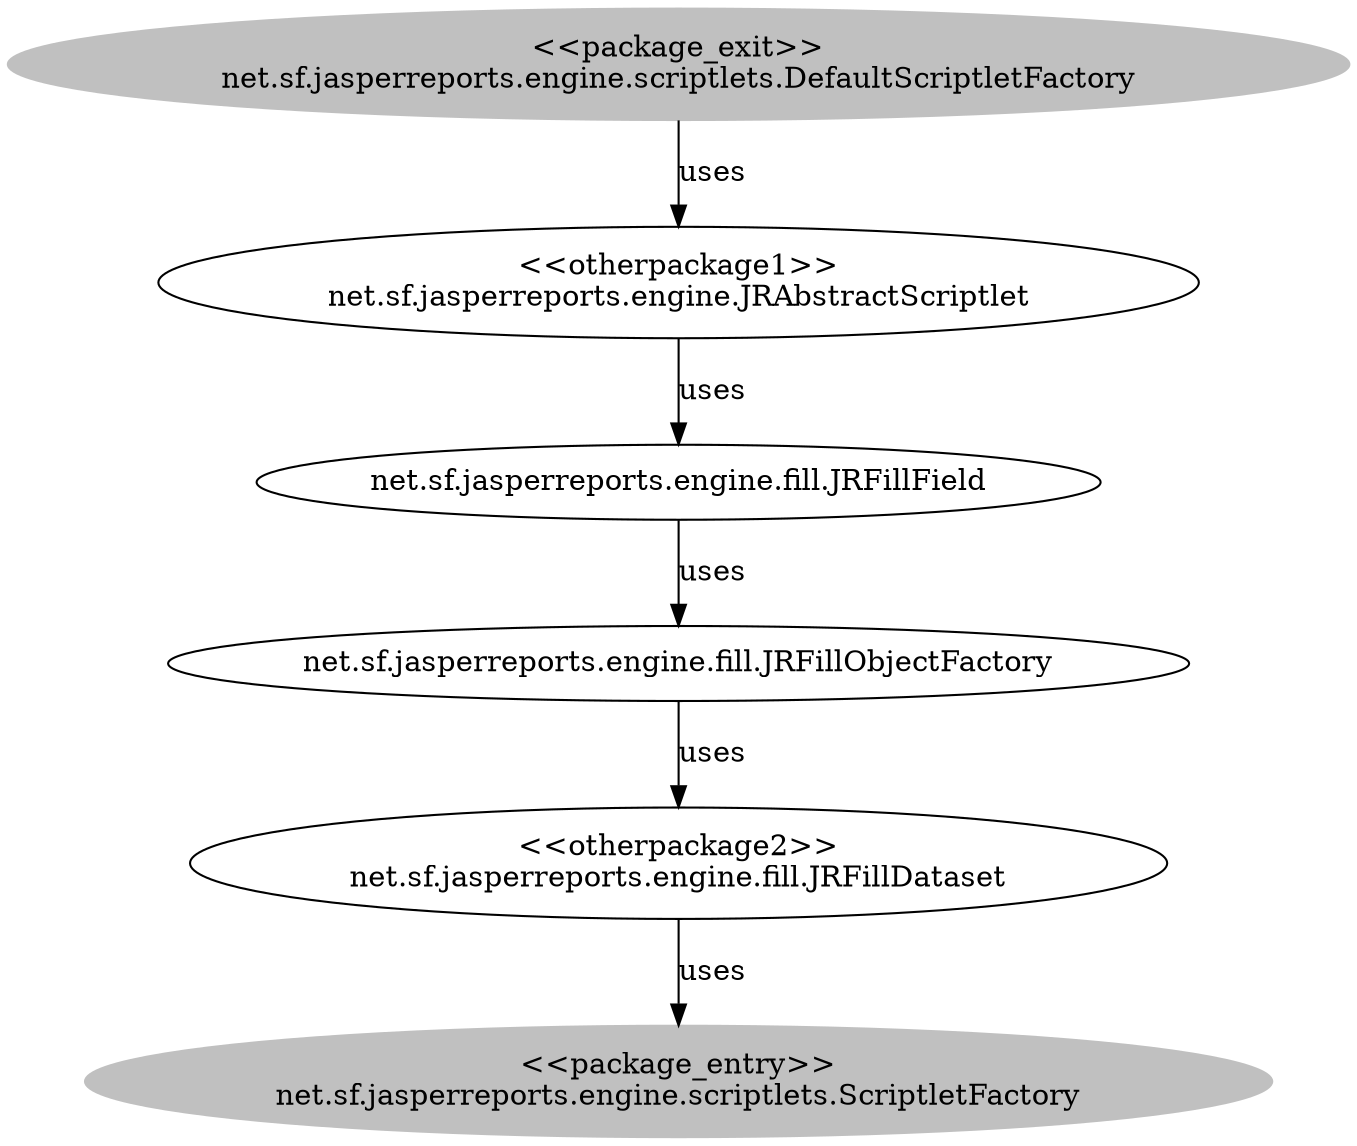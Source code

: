 digraph cd {
	net_sf_jasperreports_engine_scriptlets_DefaultScriptletFactory [label="<<package_exit>>
net.sf.jasperreports.engine.scriptlets.DefaultScriptletFactory",style=filled,color="grey"];
	net_sf_jasperreports_engine_scriptlets_ScriptletFactory [label="<<package_entry>>
net.sf.jasperreports.engine.scriptlets.ScriptletFactory",style=filled,color="grey"];
	net_sf_jasperreports_engine_JRAbstractScriptlet [label="<<otherpackage1>>
net.sf.jasperreports.engine.JRAbstractScriptlet"];
	net_sf_jasperreports_engine_fill_JRFillDataset [label="<<otherpackage2>>
net.sf.jasperreports.engine.fill.JRFillDataset"];
	net_sf_jasperreports_engine_fill_JRFillField [label="net.sf.jasperreports.engine.fill.JRFillField"];
	net_sf_jasperreports_engine_fill_JRFillObjectFactory [label="net.sf.jasperreports.engine.fill.JRFillObjectFactory"];
	net_sf_jasperreports_engine_scriptlets_DefaultScriptletFactory -> net_sf_jasperreports_engine_JRAbstractScriptlet [label=uses];
	net_sf_jasperreports_engine_fill_JRFillDataset -> net_sf_jasperreports_engine_scriptlets_ScriptletFactory [label=uses];
	net_sf_jasperreports_engine_JRAbstractScriptlet -> net_sf_jasperreports_engine_fill_JRFillField [label=uses];
	net_sf_jasperreports_engine_fill_JRFillField -> net_sf_jasperreports_engine_fill_JRFillObjectFactory [label=uses];
	net_sf_jasperreports_engine_fill_JRFillObjectFactory -> net_sf_jasperreports_engine_fill_JRFillDataset [label=uses];
}
